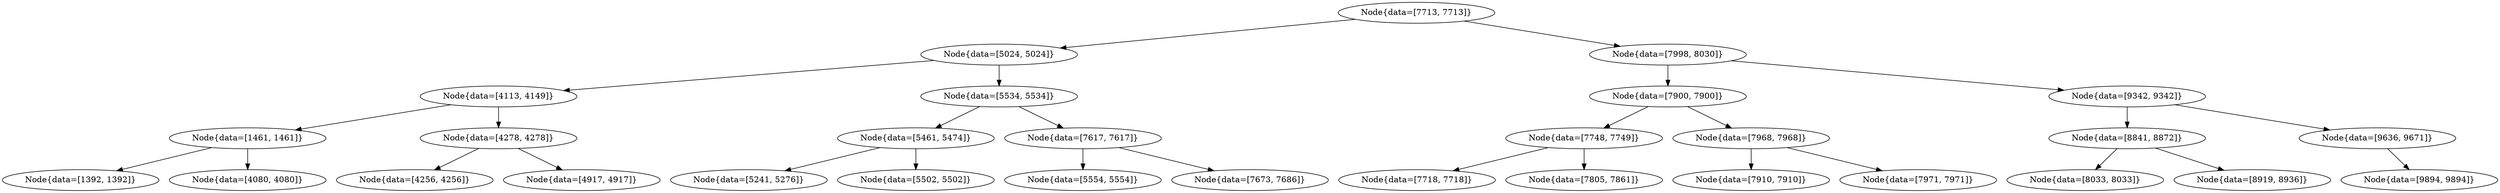 digraph G{
1529457505 [label="Node{data=[7713, 7713]}"]
1529457505 -> 1546727972
1546727972 [label="Node{data=[5024, 5024]}"]
1546727972 -> 505316221
505316221 [label="Node{data=[4113, 4149]}"]
505316221 -> 1268088240
1268088240 [label="Node{data=[1461, 1461]}"]
1268088240 -> 1567732992
1567732992 [label="Node{data=[1392, 1392]}"]
1268088240 -> 142871704
142871704 [label="Node{data=[4080, 4080]}"]
505316221 -> 1651205022
1651205022 [label="Node{data=[4278, 4278]}"]
1651205022 -> 41155230
41155230 [label="Node{data=[4256, 4256]}"]
1651205022 -> 1383761509
1383761509 [label="Node{data=[4917, 4917]}"]
1546727972 -> 2058526846
2058526846 [label="Node{data=[5534, 5534]}"]
2058526846 -> 1132219173
1132219173 [label="Node{data=[5461, 5474]}"]
1132219173 -> 1590099678
1590099678 [label="Node{data=[5241, 5276]}"]
1132219173 -> 1476985549
1476985549 [label="Node{data=[5502, 5502]}"]
2058526846 -> 928508130
928508130 [label="Node{data=[7617, 7617]}"]
928508130 -> 374585422
374585422 [label="Node{data=[5554, 5554]}"]
928508130 -> 2139788372
2139788372 [label="Node{data=[7673, 7686]}"]
1529457505 -> 1871048194
1871048194 [label="Node{data=[7998, 8030]}"]
1871048194 -> 1738345448
1738345448 [label="Node{data=[7900, 7900]}"]
1738345448 -> 1812422301
1812422301 [label="Node{data=[7748, 7749]}"]
1812422301 -> 1191464829
1191464829 [label="Node{data=[7718, 7718]}"]
1812422301 -> 129059937
129059937 [label="Node{data=[7805, 7861]}"]
1738345448 -> 150783284
150783284 [label="Node{data=[7968, 7968]}"]
150783284 -> 1582928128
1582928128 [label="Node{data=[7910, 7910]}"]
150783284 -> 994267665
994267665 [label="Node{data=[7971, 7971]}"]
1871048194 -> 907858780
907858780 [label="Node{data=[9342, 9342]}"]
907858780 -> 1487365582
1487365582 [label="Node{data=[8841, 8872]}"]
1487365582 -> 1248079435
1248079435 [label="Node{data=[8033, 8033]}"]
1487365582 -> 1796615884
1796615884 [label="Node{data=[8919, 8936]}"]
907858780 -> 994084545
994084545 [label="Node{data=[9636, 9671]}"]
994084545 -> 1487543666
1487543666 [label="Node{data=[9894, 9894]}"]
}